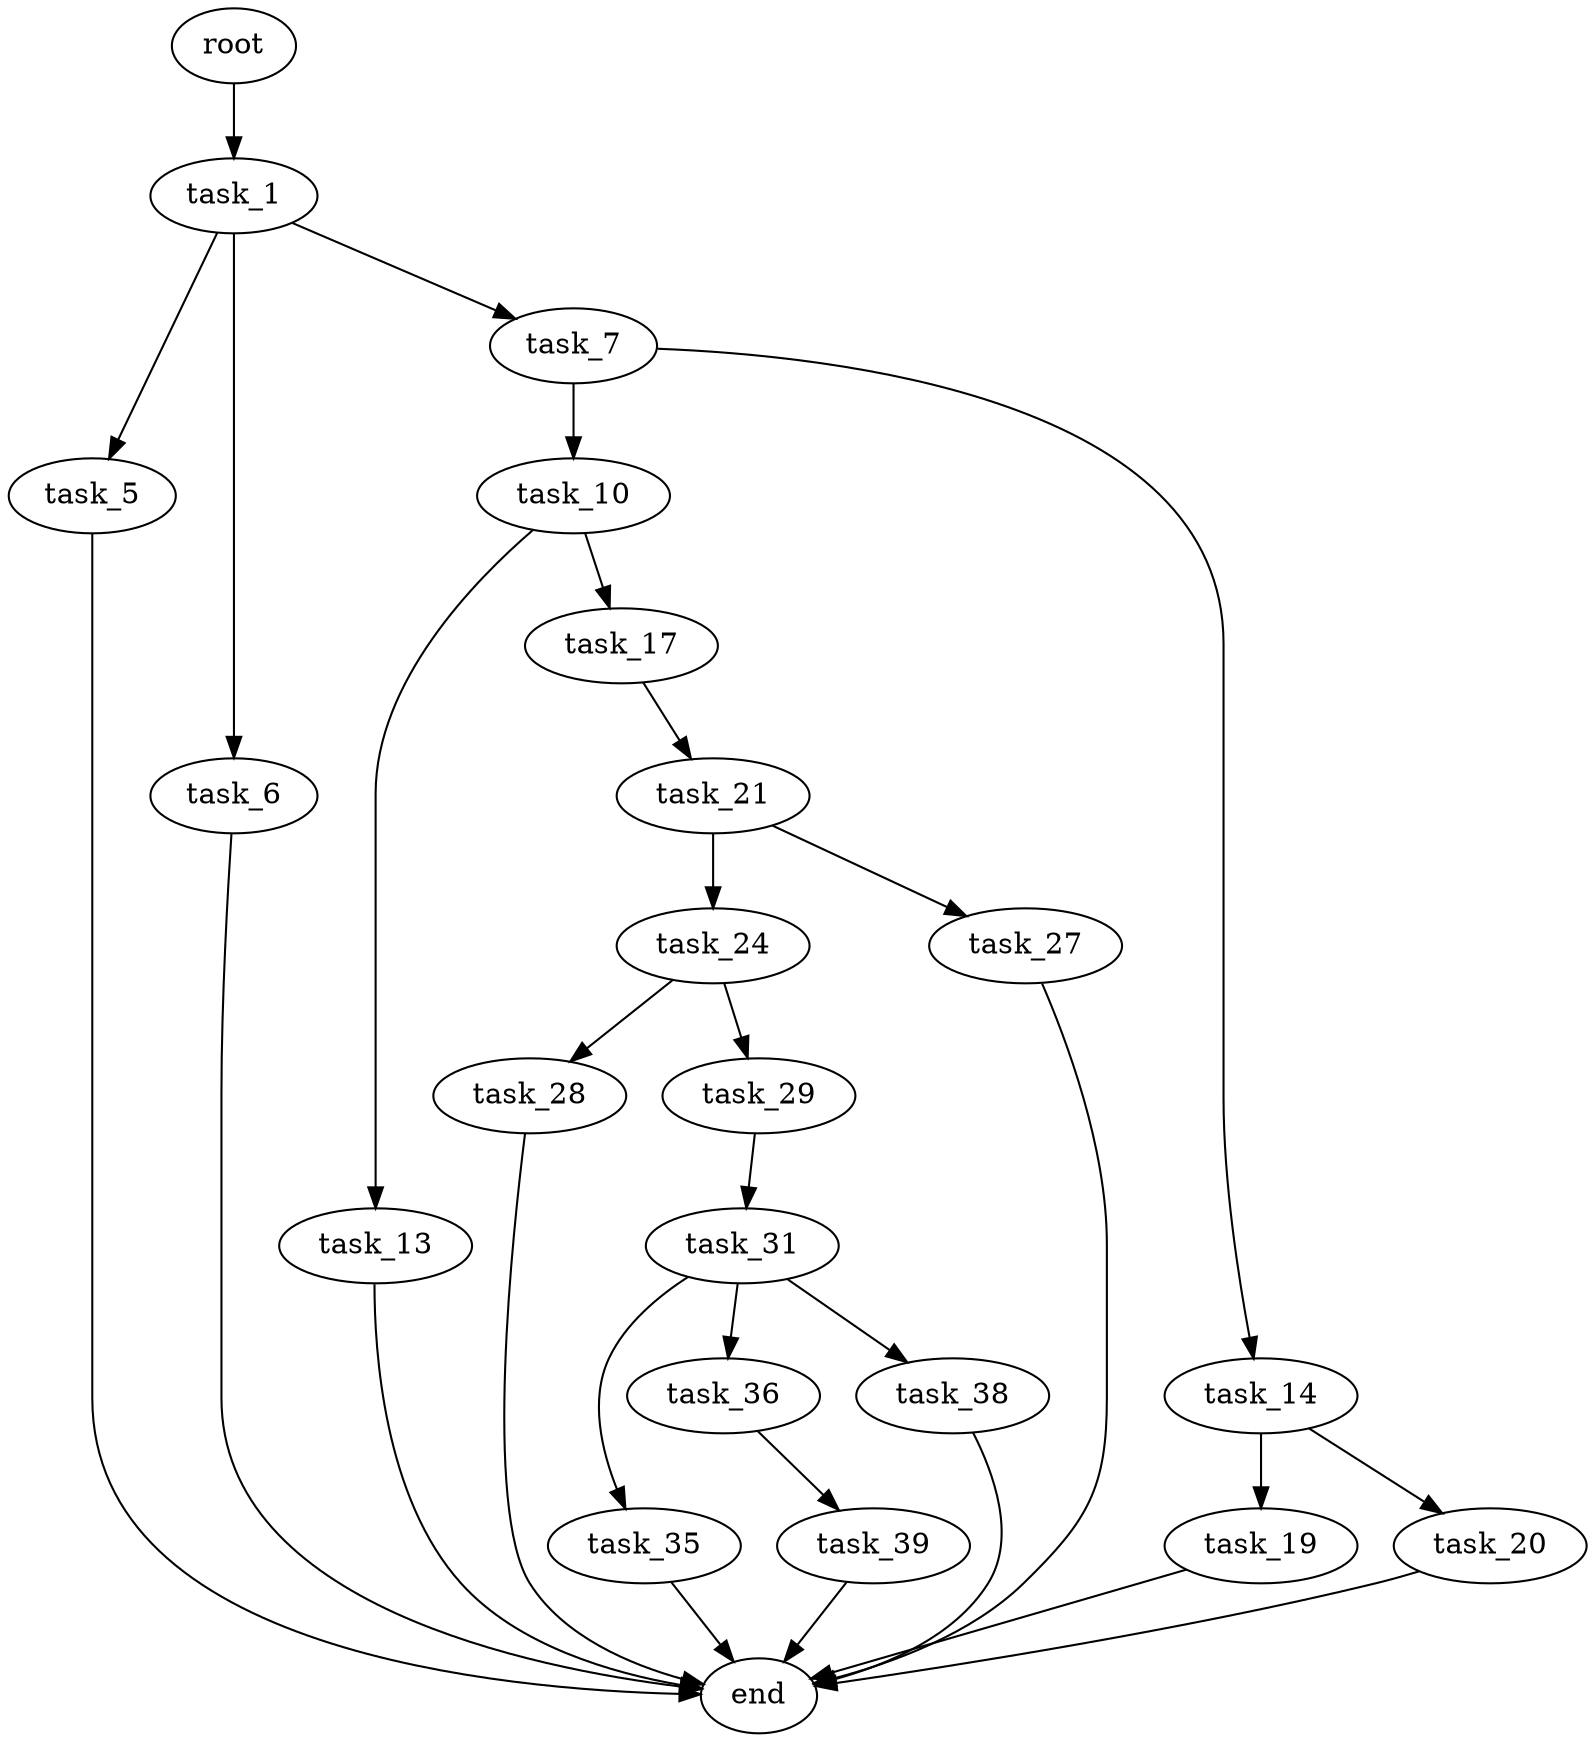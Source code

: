 digraph G {
  root [size="0.000000"];
  task_1 [size="471523848942.000000"];
  task_5 [size="1104343887.000000"];
  task_6 [size="16903097242.000000"];
  task_7 [size="41469011075.000000"];
  task_10 [size="637557578510.000000"];
  task_13 [size="30372156054.000000"];
  task_14 [size="881800833147.000000"];
  task_17 [size="231928233984.000000"];
  task_19 [size="1814333856.000000"];
  task_20 [size="10779087486.000000"];
  task_21 [size="269533991.000000"];
  task_24 [size="549755813888.000000"];
  task_27 [size="782757789696.000000"];
  task_28 [size="231928233984.000000"];
  task_29 [size="325306392338.000000"];
  task_31 [size="1073741824000.000000"];
  task_35 [size="368293445632.000000"];
  task_36 [size="433277982329.000000"];
  task_38 [size="28991029248.000000"];
  task_39 [size="42708744033.000000"];
  end [size="0.000000"];

  root -> task_1 [size="1.000000"];
  task_1 -> task_5 [size="838860800.000000"];
  task_1 -> task_6 [size="838860800.000000"];
  task_1 -> task_7 [size="838860800.000000"];
  task_5 -> end [size="1.000000"];
  task_6 -> end [size="1.000000"];
  task_7 -> task_10 [size="33554432.000000"];
  task_7 -> task_14 [size="33554432.000000"];
  task_10 -> task_13 [size="536870912.000000"];
  task_10 -> task_17 [size="536870912.000000"];
  task_13 -> end [size="1.000000"];
  task_14 -> task_19 [size="536870912.000000"];
  task_14 -> task_20 [size="536870912.000000"];
  task_17 -> task_21 [size="301989888.000000"];
  task_19 -> end [size="1.000000"];
  task_20 -> end [size="1.000000"];
  task_21 -> task_24 [size="33554432.000000"];
  task_21 -> task_27 [size="33554432.000000"];
  task_24 -> task_28 [size="536870912.000000"];
  task_24 -> task_29 [size="536870912.000000"];
  task_27 -> end [size="1.000000"];
  task_28 -> end [size="1.000000"];
  task_29 -> task_31 [size="536870912.000000"];
  task_31 -> task_35 [size="838860800.000000"];
  task_31 -> task_36 [size="838860800.000000"];
  task_31 -> task_38 [size="838860800.000000"];
  task_35 -> end [size="1.000000"];
  task_36 -> task_39 [size="536870912.000000"];
  task_38 -> end [size="1.000000"];
  task_39 -> end [size="1.000000"];
}
